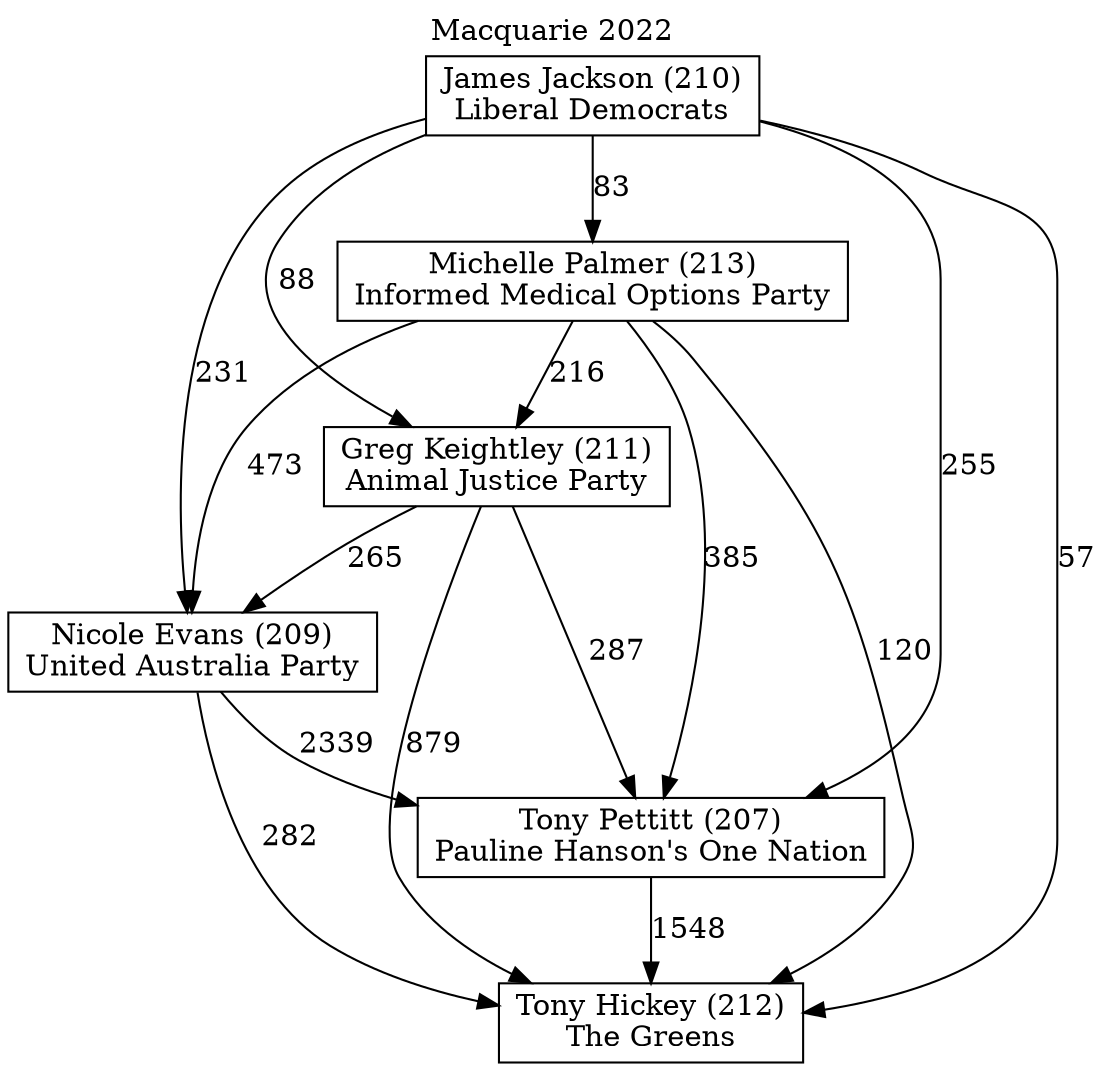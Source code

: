 // House preference flow
digraph "Tony Hickey (212)_Macquarie_2022" {
	graph [label="Macquarie 2022" labelloc=t mclimit=10]
	node [shape=box]
	"Tony Pettitt (207)" [label="Tony Pettitt (207)
Pauline Hanson's One Nation"]
	"Tony Hickey (212)" [label="Tony Hickey (212)
The Greens"]
	"James Jackson (210)" [label="James Jackson (210)
Liberal Democrats"]
	"Nicole Evans (209)" [label="Nicole Evans (209)
United Australia Party"]
	"Michelle Palmer (213)" [label="Michelle Palmer (213)
Informed Medical Options Party"]
	"Greg Keightley (211)" [label="Greg Keightley (211)
Animal Justice Party"]
	"Michelle Palmer (213)" -> "Tony Pettitt (207)" [label=385]
	"James Jackson (210)" -> "Greg Keightley (211)" [label=88]
	"Nicole Evans (209)" -> "Tony Hickey (212)" [label=282]
	"Michelle Palmer (213)" -> "Greg Keightley (211)" [label=216]
	"Michelle Palmer (213)" -> "Nicole Evans (209)" [label=473]
	"Greg Keightley (211)" -> "Tony Pettitt (207)" [label=287]
	"Greg Keightley (211)" -> "Tony Hickey (212)" [label=879]
	"James Jackson (210)" -> "Tony Hickey (212)" [label=57]
	"James Jackson (210)" -> "Tony Pettitt (207)" [label=255]
	"Tony Pettitt (207)" -> "Tony Hickey (212)" [label=1548]
	"James Jackson (210)" -> "Nicole Evans (209)" [label=231]
	"Michelle Palmer (213)" -> "Tony Hickey (212)" [label=120]
	"James Jackson (210)" -> "Michelle Palmer (213)" [label=83]
	"Greg Keightley (211)" -> "Nicole Evans (209)" [label=265]
	"Nicole Evans (209)" -> "Tony Pettitt (207)" [label=2339]
}
